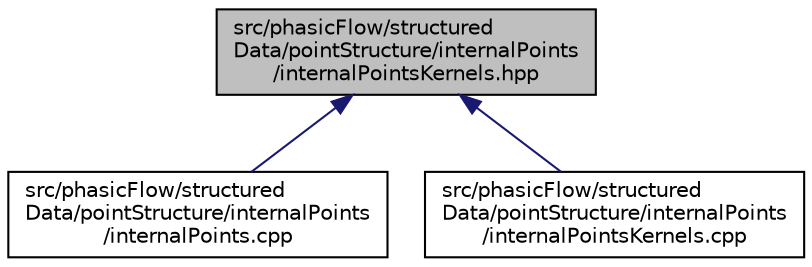 digraph "src/phasicFlow/structuredData/pointStructure/internalPoints/internalPointsKernels.hpp"
{
 // LATEX_PDF_SIZE
  edge [fontname="Helvetica",fontsize="10",labelfontname="Helvetica",labelfontsize="10"];
  node [fontname="Helvetica",fontsize="10",shape=record];
  Node1 [label="src/phasicFlow/structured\lData/pointStructure/internalPoints\l/internalPointsKernels.hpp",height=0.2,width=0.4,color="black", fillcolor="grey75", style="filled", fontcolor="black",tooltip=" "];
  Node1 -> Node2 [dir="back",color="midnightblue",fontsize="10",style="solid",fontname="Helvetica"];
  Node2 [label="src/phasicFlow/structured\lData/pointStructure/internalPoints\l/internalPoints.cpp",height=0.2,width=0.4,color="black", fillcolor="white", style="filled",URL="$internalPoints_8cpp.html",tooltip=" "];
  Node1 -> Node3 [dir="back",color="midnightblue",fontsize="10",style="solid",fontname="Helvetica"];
  Node3 [label="src/phasicFlow/structured\lData/pointStructure/internalPoints\l/internalPointsKernels.cpp",height=0.2,width=0.4,color="black", fillcolor="white", style="filled",URL="$internalPointsKernels_8cpp.html",tooltip=" "];
}

